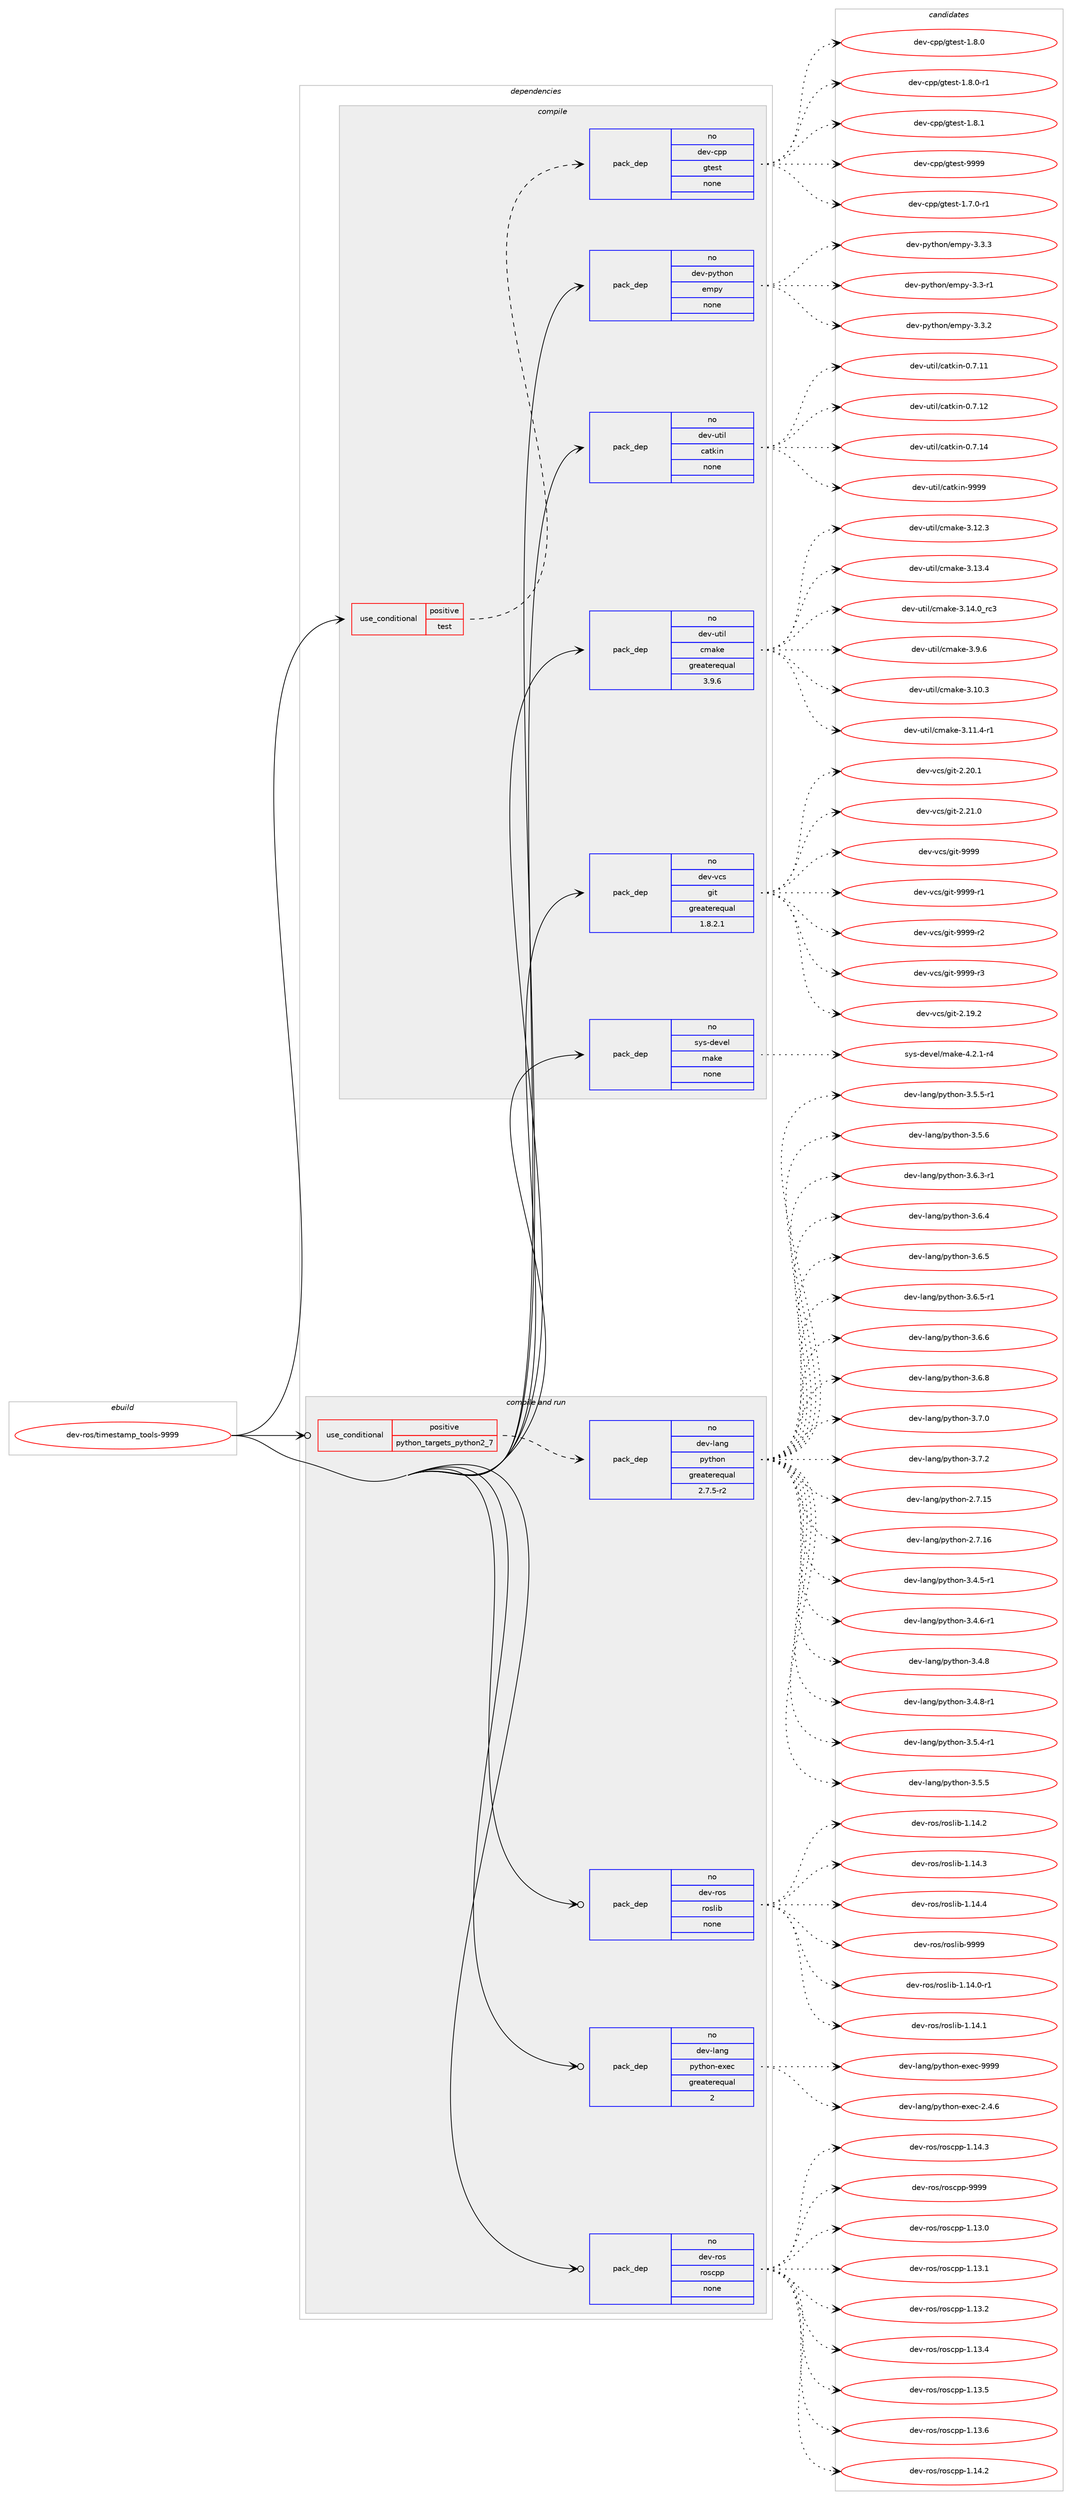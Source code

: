 digraph prolog {

# *************
# Graph options
# *************

newrank=true;
concentrate=true;
compound=true;
graph [rankdir=LR,fontname=Helvetica,fontsize=10,ranksep=1.5];#, ranksep=2.5, nodesep=0.2];
edge  [arrowhead=vee];
node  [fontname=Helvetica,fontsize=10];

# **********
# The ebuild
# **********

subgraph cluster_leftcol {
color=gray;
rank=same;
label=<<i>ebuild</i>>;
id [label="dev-ros/timestamp_tools-9999", color=red, width=4, href="../dev-ros/timestamp_tools-9999.svg"];
}

# ****************
# The dependencies
# ****************

subgraph cluster_midcol {
color=gray;
label=<<i>dependencies</i>>;
subgraph cluster_compile {
fillcolor="#eeeeee";
style=filled;
label=<<i>compile</i>>;
subgraph cond391654 {
dependency1475986 [label=<<TABLE BORDER="0" CELLBORDER="1" CELLSPACING="0" CELLPADDING="4"><TR><TD ROWSPAN="3" CELLPADDING="10">use_conditional</TD></TR><TR><TD>positive</TD></TR><TR><TD>test</TD></TR></TABLE>>, shape=none, color=red];
subgraph pack1060942 {
dependency1475987 [label=<<TABLE BORDER="0" CELLBORDER="1" CELLSPACING="0" CELLPADDING="4" WIDTH="220"><TR><TD ROWSPAN="6" CELLPADDING="30">pack_dep</TD></TR><TR><TD WIDTH="110">no</TD></TR><TR><TD>dev-cpp</TD></TR><TR><TD>gtest</TD></TR><TR><TD>none</TD></TR><TR><TD></TD></TR></TABLE>>, shape=none, color=blue];
}
dependency1475986:e -> dependency1475987:w [weight=20,style="dashed",arrowhead="vee"];
}
id:e -> dependency1475986:w [weight=20,style="solid",arrowhead="vee"];
subgraph pack1060943 {
dependency1475988 [label=<<TABLE BORDER="0" CELLBORDER="1" CELLSPACING="0" CELLPADDING="4" WIDTH="220"><TR><TD ROWSPAN="6" CELLPADDING="30">pack_dep</TD></TR><TR><TD WIDTH="110">no</TD></TR><TR><TD>dev-python</TD></TR><TR><TD>empy</TD></TR><TR><TD>none</TD></TR><TR><TD></TD></TR></TABLE>>, shape=none, color=blue];
}
id:e -> dependency1475988:w [weight=20,style="solid",arrowhead="vee"];
subgraph pack1060944 {
dependency1475989 [label=<<TABLE BORDER="0" CELLBORDER="1" CELLSPACING="0" CELLPADDING="4" WIDTH="220"><TR><TD ROWSPAN="6" CELLPADDING="30">pack_dep</TD></TR><TR><TD WIDTH="110">no</TD></TR><TR><TD>dev-util</TD></TR><TR><TD>catkin</TD></TR><TR><TD>none</TD></TR><TR><TD></TD></TR></TABLE>>, shape=none, color=blue];
}
id:e -> dependency1475989:w [weight=20,style="solid",arrowhead="vee"];
subgraph pack1060945 {
dependency1475990 [label=<<TABLE BORDER="0" CELLBORDER="1" CELLSPACING="0" CELLPADDING="4" WIDTH="220"><TR><TD ROWSPAN="6" CELLPADDING="30">pack_dep</TD></TR><TR><TD WIDTH="110">no</TD></TR><TR><TD>dev-util</TD></TR><TR><TD>cmake</TD></TR><TR><TD>greaterequal</TD></TR><TR><TD>3.9.6</TD></TR></TABLE>>, shape=none, color=blue];
}
id:e -> dependency1475990:w [weight=20,style="solid",arrowhead="vee"];
subgraph pack1060946 {
dependency1475991 [label=<<TABLE BORDER="0" CELLBORDER="1" CELLSPACING="0" CELLPADDING="4" WIDTH="220"><TR><TD ROWSPAN="6" CELLPADDING="30">pack_dep</TD></TR><TR><TD WIDTH="110">no</TD></TR><TR><TD>dev-vcs</TD></TR><TR><TD>git</TD></TR><TR><TD>greaterequal</TD></TR><TR><TD>1.8.2.1</TD></TR></TABLE>>, shape=none, color=blue];
}
id:e -> dependency1475991:w [weight=20,style="solid",arrowhead="vee"];
subgraph pack1060947 {
dependency1475992 [label=<<TABLE BORDER="0" CELLBORDER="1" CELLSPACING="0" CELLPADDING="4" WIDTH="220"><TR><TD ROWSPAN="6" CELLPADDING="30">pack_dep</TD></TR><TR><TD WIDTH="110">no</TD></TR><TR><TD>sys-devel</TD></TR><TR><TD>make</TD></TR><TR><TD>none</TD></TR><TR><TD></TD></TR></TABLE>>, shape=none, color=blue];
}
id:e -> dependency1475992:w [weight=20,style="solid",arrowhead="vee"];
}
subgraph cluster_compileandrun {
fillcolor="#eeeeee";
style=filled;
label=<<i>compile and run</i>>;
subgraph cond391655 {
dependency1475993 [label=<<TABLE BORDER="0" CELLBORDER="1" CELLSPACING="0" CELLPADDING="4"><TR><TD ROWSPAN="3" CELLPADDING="10">use_conditional</TD></TR><TR><TD>positive</TD></TR><TR><TD>python_targets_python2_7</TD></TR></TABLE>>, shape=none, color=red];
subgraph pack1060948 {
dependency1475994 [label=<<TABLE BORDER="0" CELLBORDER="1" CELLSPACING="0" CELLPADDING="4" WIDTH="220"><TR><TD ROWSPAN="6" CELLPADDING="30">pack_dep</TD></TR><TR><TD WIDTH="110">no</TD></TR><TR><TD>dev-lang</TD></TR><TR><TD>python</TD></TR><TR><TD>greaterequal</TD></TR><TR><TD>2.7.5-r2</TD></TR></TABLE>>, shape=none, color=blue];
}
dependency1475993:e -> dependency1475994:w [weight=20,style="dashed",arrowhead="vee"];
}
id:e -> dependency1475993:w [weight=20,style="solid",arrowhead="odotvee"];
subgraph pack1060949 {
dependency1475995 [label=<<TABLE BORDER="0" CELLBORDER="1" CELLSPACING="0" CELLPADDING="4" WIDTH="220"><TR><TD ROWSPAN="6" CELLPADDING="30">pack_dep</TD></TR><TR><TD WIDTH="110">no</TD></TR><TR><TD>dev-lang</TD></TR><TR><TD>python-exec</TD></TR><TR><TD>greaterequal</TD></TR><TR><TD>2</TD></TR></TABLE>>, shape=none, color=blue];
}
id:e -> dependency1475995:w [weight=20,style="solid",arrowhead="odotvee"];
subgraph pack1060950 {
dependency1475996 [label=<<TABLE BORDER="0" CELLBORDER="1" CELLSPACING="0" CELLPADDING="4" WIDTH="220"><TR><TD ROWSPAN="6" CELLPADDING="30">pack_dep</TD></TR><TR><TD WIDTH="110">no</TD></TR><TR><TD>dev-ros</TD></TR><TR><TD>roscpp</TD></TR><TR><TD>none</TD></TR><TR><TD></TD></TR></TABLE>>, shape=none, color=blue];
}
id:e -> dependency1475996:w [weight=20,style="solid",arrowhead="odotvee"];
subgraph pack1060951 {
dependency1475997 [label=<<TABLE BORDER="0" CELLBORDER="1" CELLSPACING="0" CELLPADDING="4" WIDTH="220"><TR><TD ROWSPAN="6" CELLPADDING="30">pack_dep</TD></TR><TR><TD WIDTH="110">no</TD></TR><TR><TD>dev-ros</TD></TR><TR><TD>roslib</TD></TR><TR><TD>none</TD></TR><TR><TD></TD></TR></TABLE>>, shape=none, color=blue];
}
id:e -> dependency1475997:w [weight=20,style="solid",arrowhead="odotvee"];
}
subgraph cluster_run {
fillcolor="#eeeeee";
style=filled;
label=<<i>run</i>>;
}
}

# **************
# The candidates
# **************

subgraph cluster_choices {
rank=same;
color=gray;
label=<<i>candidates</i>>;

subgraph choice1060942 {
color=black;
nodesep=1;
choice1001011184599112112471031161011151164549465546484511449 [label="dev-cpp/gtest-1.7.0-r1", color=red, width=4,href="../dev-cpp/gtest-1.7.0-r1.svg"];
choice100101118459911211247103116101115116454946564648 [label="dev-cpp/gtest-1.8.0", color=red, width=4,href="../dev-cpp/gtest-1.8.0.svg"];
choice1001011184599112112471031161011151164549465646484511449 [label="dev-cpp/gtest-1.8.0-r1", color=red, width=4,href="../dev-cpp/gtest-1.8.0-r1.svg"];
choice100101118459911211247103116101115116454946564649 [label="dev-cpp/gtest-1.8.1", color=red, width=4,href="../dev-cpp/gtest-1.8.1.svg"];
choice1001011184599112112471031161011151164557575757 [label="dev-cpp/gtest-9999", color=red, width=4,href="../dev-cpp/gtest-9999.svg"];
dependency1475987:e -> choice1001011184599112112471031161011151164549465546484511449:w [style=dotted,weight="100"];
dependency1475987:e -> choice100101118459911211247103116101115116454946564648:w [style=dotted,weight="100"];
dependency1475987:e -> choice1001011184599112112471031161011151164549465646484511449:w [style=dotted,weight="100"];
dependency1475987:e -> choice100101118459911211247103116101115116454946564649:w [style=dotted,weight="100"];
dependency1475987:e -> choice1001011184599112112471031161011151164557575757:w [style=dotted,weight="100"];
}
subgraph choice1060943 {
color=black;
nodesep=1;
choice1001011184511212111610411111047101109112121455146514511449 [label="dev-python/empy-3.3-r1", color=red, width=4,href="../dev-python/empy-3.3-r1.svg"];
choice1001011184511212111610411111047101109112121455146514650 [label="dev-python/empy-3.3.2", color=red, width=4,href="../dev-python/empy-3.3.2.svg"];
choice1001011184511212111610411111047101109112121455146514651 [label="dev-python/empy-3.3.3", color=red, width=4,href="../dev-python/empy-3.3.3.svg"];
dependency1475988:e -> choice1001011184511212111610411111047101109112121455146514511449:w [style=dotted,weight="100"];
dependency1475988:e -> choice1001011184511212111610411111047101109112121455146514650:w [style=dotted,weight="100"];
dependency1475988:e -> choice1001011184511212111610411111047101109112121455146514651:w [style=dotted,weight="100"];
}
subgraph choice1060944 {
color=black;
nodesep=1;
choice1001011184511711610510847999711610710511045484655464949 [label="dev-util/catkin-0.7.11", color=red, width=4,href="../dev-util/catkin-0.7.11.svg"];
choice1001011184511711610510847999711610710511045484655464950 [label="dev-util/catkin-0.7.12", color=red, width=4,href="../dev-util/catkin-0.7.12.svg"];
choice1001011184511711610510847999711610710511045484655464952 [label="dev-util/catkin-0.7.14", color=red, width=4,href="../dev-util/catkin-0.7.14.svg"];
choice100101118451171161051084799971161071051104557575757 [label="dev-util/catkin-9999", color=red, width=4,href="../dev-util/catkin-9999.svg"];
dependency1475989:e -> choice1001011184511711610510847999711610710511045484655464949:w [style=dotted,weight="100"];
dependency1475989:e -> choice1001011184511711610510847999711610710511045484655464950:w [style=dotted,weight="100"];
dependency1475989:e -> choice1001011184511711610510847999711610710511045484655464952:w [style=dotted,weight="100"];
dependency1475989:e -> choice100101118451171161051084799971161071051104557575757:w [style=dotted,weight="100"];
}
subgraph choice1060945 {
color=black;
nodesep=1;
choice1001011184511711610510847991099710710145514649484651 [label="dev-util/cmake-3.10.3", color=red, width=4,href="../dev-util/cmake-3.10.3.svg"];
choice10010111845117116105108479910997107101455146494946524511449 [label="dev-util/cmake-3.11.4-r1", color=red, width=4,href="../dev-util/cmake-3.11.4-r1.svg"];
choice1001011184511711610510847991099710710145514649504651 [label="dev-util/cmake-3.12.3", color=red, width=4,href="../dev-util/cmake-3.12.3.svg"];
choice1001011184511711610510847991099710710145514649514652 [label="dev-util/cmake-3.13.4", color=red, width=4,href="../dev-util/cmake-3.13.4.svg"];
choice1001011184511711610510847991099710710145514649524648951149951 [label="dev-util/cmake-3.14.0_rc3", color=red, width=4,href="../dev-util/cmake-3.14.0_rc3.svg"];
choice10010111845117116105108479910997107101455146574654 [label="dev-util/cmake-3.9.6", color=red, width=4,href="../dev-util/cmake-3.9.6.svg"];
dependency1475990:e -> choice1001011184511711610510847991099710710145514649484651:w [style=dotted,weight="100"];
dependency1475990:e -> choice10010111845117116105108479910997107101455146494946524511449:w [style=dotted,weight="100"];
dependency1475990:e -> choice1001011184511711610510847991099710710145514649504651:w [style=dotted,weight="100"];
dependency1475990:e -> choice1001011184511711610510847991099710710145514649514652:w [style=dotted,weight="100"];
dependency1475990:e -> choice1001011184511711610510847991099710710145514649524648951149951:w [style=dotted,weight="100"];
dependency1475990:e -> choice10010111845117116105108479910997107101455146574654:w [style=dotted,weight="100"];
}
subgraph choice1060946 {
color=black;
nodesep=1;
choice10010111845118991154710310511645504649574650 [label="dev-vcs/git-2.19.2", color=red, width=4,href="../dev-vcs/git-2.19.2.svg"];
choice10010111845118991154710310511645504650484649 [label="dev-vcs/git-2.20.1", color=red, width=4,href="../dev-vcs/git-2.20.1.svg"];
choice10010111845118991154710310511645504650494648 [label="dev-vcs/git-2.21.0", color=red, width=4,href="../dev-vcs/git-2.21.0.svg"];
choice1001011184511899115471031051164557575757 [label="dev-vcs/git-9999", color=red, width=4,href="../dev-vcs/git-9999.svg"];
choice10010111845118991154710310511645575757574511449 [label="dev-vcs/git-9999-r1", color=red, width=4,href="../dev-vcs/git-9999-r1.svg"];
choice10010111845118991154710310511645575757574511450 [label="dev-vcs/git-9999-r2", color=red, width=4,href="../dev-vcs/git-9999-r2.svg"];
choice10010111845118991154710310511645575757574511451 [label="dev-vcs/git-9999-r3", color=red, width=4,href="../dev-vcs/git-9999-r3.svg"];
dependency1475991:e -> choice10010111845118991154710310511645504649574650:w [style=dotted,weight="100"];
dependency1475991:e -> choice10010111845118991154710310511645504650484649:w [style=dotted,weight="100"];
dependency1475991:e -> choice10010111845118991154710310511645504650494648:w [style=dotted,weight="100"];
dependency1475991:e -> choice1001011184511899115471031051164557575757:w [style=dotted,weight="100"];
dependency1475991:e -> choice10010111845118991154710310511645575757574511449:w [style=dotted,weight="100"];
dependency1475991:e -> choice10010111845118991154710310511645575757574511450:w [style=dotted,weight="100"];
dependency1475991:e -> choice10010111845118991154710310511645575757574511451:w [style=dotted,weight="100"];
}
subgraph choice1060947 {
color=black;
nodesep=1;
choice1151211154510010111810110847109971071014552465046494511452 [label="sys-devel/make-4.2.1-r4", color=red, width=4,href="../sys-devel/make-4.2.1-r4.svg"];
dependency1475992:e -> choice1151211154510010111810110847109971071014552465046494511452:w [style=dotted,weight="100"];
}
subgraph choice1060948 {
color=black;
nodesep=1;
choice10010111845108971101034711212111610411111045504655464953 [label="dev-lang/python-2.7.15", color=red, width=4,href="../dev-lang/python-2.7.15.svg"];
choice10010111845108971101034711212111610411111045504655464954 [label="dev-lang/python-2.7.16", color=red, width=4,href="../dev-lang/python-2.7.16.svg"];
choice1001011184510897110103471121211161041111104551465246534511449 [label="dev-lang/python-3.4.5-r1", color=red, width=4,href="../dev-lang/python-3.4.5-r1.svg"];
choice1001011184510897110103471121211161041111104551465246544511449 [label="dev-lang/python-3.4.6-r1", color=red, width=4,href="../dev-lang/python-3.4.6-r1.svg"];
choice100101118451089711010347112121116104111110455146524656 [label="dev-lang/python-3.4.8", color=red, width=4,href="../dev-lang/python-3.4.8.svg"];
choice1001011184510897110103471121211161041111104551465246564511449 [label="dev-lang/python-3.4.8-r1", color=red, width=4,href="../dev-lang/python-3.4.8-r1.svg"];
choice1001011184510897110103471121211161041111104551465346524511449 [label="dev-lang/python-3.5.4-r1", color=red, width=4,href="../dev-lang/python-3.5.4-r1.svg"];
choice100101118451089711010347112121116104111110455146534653 [label="dev-lang/python-3.5.5", color=red, width=4,href="../dev-lang/python-3.5.5.svg"];
choice1001011184510897110103471121211161041111104551465346534511449 [label="dev-lang/python-3.5.5-r1", color=red, width=4,href="../dev-lang/python-3.5.5-r1.svg"];
choice100101118451089711010347112121116104111110455146534654 [label="dev-lang/python-3.5.6", color=red, width=4,href="../dev-lang/python-3.5.6.svg"];
choice1001011184510897110103471121211161041111104551465446514511449 [label="dev-lang/python-3.6.3-r1", color=red, width=4,href="../dev-lang/python-3.6.3-r1.svg"];
choice100101118451089711010347112121116104111110455146544652 [label="dev-lang/python-3.6.4", color=red, width=4,href="../dev-lang/python-3.6.4.svg"];
choice100101118451089711010347112121116104111110455146544653 [label="dev-lang/python-3.6.5", color=red, width=4,href="../dev-lang/python-3.6.5.svg"];
choice1001011184510897110103471121211161041111104551465446534511449 [label="dev-lang/python-3.6.5-r1", color=red, width=4,href="../dev-lang/python-3.6.5-r1.svg"];
choice100101118451089711010347112121116104111110455146544654 [label="dev-lang/python-3.6.6", color=red, width=4,href="../dev-lang/python-3.6.6.svg"];
choice100101118451089711010347112121116104111110455146544656 [label="dev-lang/python-3.6.8", color=red, width=4,href="../dev-lang/python-3.6.8.svg"];
choice100101118451089711010347112121116104111110455146554648 [label="dev-lang/python-3.7.0", color=red, width=4,href="../dev-lang/python-3.7.0.svg"];
choice100101118451089711010347112121116104111110455146554650 [label="dev-lang/python-3.7.2", color=red, width=4,href="../dev-lang/python-3.7.2.svg"];
dependency1475994:e -> choice10010111845108971101034711212111610411111045504655464953:w [style=dotted,weight="100"];
dependency1475994:e -> choice10010111845108971101034711212111610411111045504655464954:w [style=dotted,weight="100"];
dependency1475994:e -> choice1001011184510897110103471121211161041111104551465246534511449:w [style=dotted,weight="100"];
dependency1475994:e -> choice1001011184510897110103471121211161041111104551465246544511449:w [style=dotted,weight="100"];
dependency1475994:e -> choice100101118451089711010347112121116104111110455146524656:w [style=dotted,weight="100"];
dependency1475994:e -> choice1001011184510897110103471121211161041111104551465246564511449:w [style=dotted,weight="100"];
dependency1475994:e -> choice1001011184510897110103471121211161041111104551465346524511449:w [style=dotted,weight="100"];
dependency1475994:e -> choice100101118451089711010347112121116104111110455146534653:w [style=dotted,weight="100"];
dependency1475994:e -> choice1001011184510897110103471121211161041111104551465346534511449:w [style=dotted,weight="100"];
dependency1475994:e -> choice100101118451089711010347112121116104111110455146534654:w [style=dotted,weight="100"];
dependency1475994:e -> choice1001011184510897110103471121211161041111104551465446514511449:w [style=dotted,weight="100"];
dependency1475994:e -> choice100101118451089711010347112121116104111110455146544652:w [style=dotted,weight="100"];
dependency1475994:e -> choice100101118451089711010347112121116104111110455146544653:w [style=dotted,weight="100"];
dependency1475994:e -> choice1001011184510897110103471121211161041111104551465446534511449:w [style=dotted,weight="100"];
dependency1475994:e -> choice100101118451089711010347112121116104111110455146544654:w [style=dotted,weight="100"];
dependency1475994:e -> choice100101118451089711010347112121116104111110455146544656:w [style=dotted,weight="100"];
dependency1475994:e -> choice100101118451089711010347112121116104111110455146554648:w [style=dotted,weight="100"];
dependency1475994:e -> choice100101118451089711010347112121116104111110455146554650:w [style=dotted,weight="100"];
}
subgraph choice1060949 {
color=black;
nodesep=1;
choice1001011184510897110103471121211161041111104510112010199455046524654 [label="dev-lang/python-exec-2.4.6", color=red, width=4,href="../dev-lang/python-exec-2.4.6.svg"];
choice10010111845108971101034711212111610411111045101120101994557575757 [label="dev-lang/python-exec-9999", color=red, width=4,href="../dev-lang/python-exec-9999.svg"];
dependency1475995:e -> choice1001011184510897110103471121211161041111104510112010199455046524654:w [style=dotted,weight="100"];
dependency1475995:e -> choice10010111845108971101034711212111610411111045101120101994557575757:w [style=dotted,weight="100"];
}
subgraph choice1060950 {
color=black;
nodesep=1;
choice10010111845114111115471141111159911211245494649514648 [label="dev-ros/roscpp-1.13.0", color=red, width=4,href="../dev-ros/roscpp-1.13.0.svg"];
choice10010111845114111115471141111159911211245494649514649 [label="dev-ros/roscpp-1.13.1", color=red, width=4,href="../dev-ros/roscpp-1.13.1.svg"];
choice10010111845114111115471141111159911211245494649514650 [label="dev-ros/roscpp-1.13.2", color=red, width=4,href="../dev-ros/roscpp-1.13.2.svg"];
choice10010111845114111115471141111159911211245494649514652 [label="dev-ros/roscpp-1.13.4", color=red, width=4,href="../dev-ros/roscpp-1.13.4.svg"];
choice10010111845114111115471141111159911211245494649514653 [label="dev-ros/roscpp-1.13.5", color=red, width=4,href="../dev-ros/roscpp-1.13.5.svg"];
choice10010111845114111115471141111159911211245494649514654 [label="dev-ros/roscpp-1.13.6", color=red, width=4,href="../dev-ros/roscpp-1.13.6.svg"];
choice10010111845114111115471141111159911211245494649524650 [label="dev-ros/roscpp-1.14.2", color=red, width=4,href="../dev-ros/roscpp-1.14.2.svg"];
choice10010111845114111115471141111159911211245494649524651 [label="dev-ros/roscpp-1.14.3", color=red, width=4,href="../dev-ros/roscpp-1.14.3.svg"];
choice1001011184511411111547114111115991121124557575757 [label="dev-ros/roscpp-9999", color=red, width=4,href="../dev-ros/roscpp-9999.svg"];
dependency1475996:e -> choice10010111845114111115471141111159911211245494649514648:w [style=dotted,weight="100"];
dependency1475996:e -> choice10010111845114111115471141111159911211245494649514649:w [style=dotted,weight="100"];
dependency1475996:e -> choice10010111845114111115471141111159911211245494649514650:w [style=dotted,weight="100"];
dependency1475996:e -> choice10010111845114111115471141111159911211245494649514652:w [style=dotted,weight="100"];
dependency1475996:e -> choice10010111845114111115471141111159911211245494649514653:w [style=dotted,weight="100"];
dependency1475996:e -> choice10010111845114111115471141111159911211245494649514654:w [style=dotted,weight="100"];
dependency1475996:e -> choice10010111845114111115471141111159911211245494649524650:w [style=dotted,weight="100"];
dependency1475996:e -> choice10010111845114111115471141111159911211245494649524651:w [style=dotted,weight="100"];
dependency1475996:e -> choice1001011184511411111547114111115991121124557575757:w [style=dotted,weight="100"];
}
subgraph choice1060951 {
color=black;
nodesep=1;
choice100101118451141111154711411111510810598454946495246484511449 [label="dev-ros/roslib-1.14.0-r1", color=red, width=4,href="../dev-ros/roslib-1.14.0-r1.svg"];
choice10010111845114111115471141111151081059845494649524649 [label="dev-ros/roslib-1.14.1", color=red, width=4,href="../dev-ros/roslib-1.14.1.svg"];
choice10010111845114111115471141111151081059845494649524650 [label="dev-ros/roslib-1.14.2", color=red, width=4,href="../dev-ros/roslib-1.14.2.svg"];
choice10010111845114111115471141111151081059845494649524651 [label="dev-ros/roslib-1.14.3", color=red, width=4,href="../dev-ros/roslib-1.14.3.svg"];
choice10010111845114111115471141111151081059845494649524652 [label="dev-ros/roslib-1.14.4", color=red, width=4,href="../dev-ros/roslib-1.14.4.svg"];
choice1001011184511411111547114111115108105984557575757 [label="dev-ros/roslib-9999", color=red, width=4,href="../dev-ros/roslib-9999.svg"];
dependency1475997:e -> choice100101118451141111154711411111510810598454946495246484511449:w [style=dotted,weight="100"];
dependency1475997:e -> choice10010111845114111115471141111151081059845494649524649:w [style=dotted,weight="100"];
dependency1475997:e -> choice10010111845114111115471141111151081059845494649524650:w [style=dotted,weight="100"];
dependency1475997:e -> choice10010111845114111115471141111151081059845494649524651:w [style=dotted,weight="100"];
dependency1475997:e -> choice10010111845114111115471141111151081059845494649524652:w [style=dotted,weight="100"];
dependency1475997:e -> choice1001011184511411111547114111115108105984557575757:w [style=dotted,weight="100"];
}
}

}
